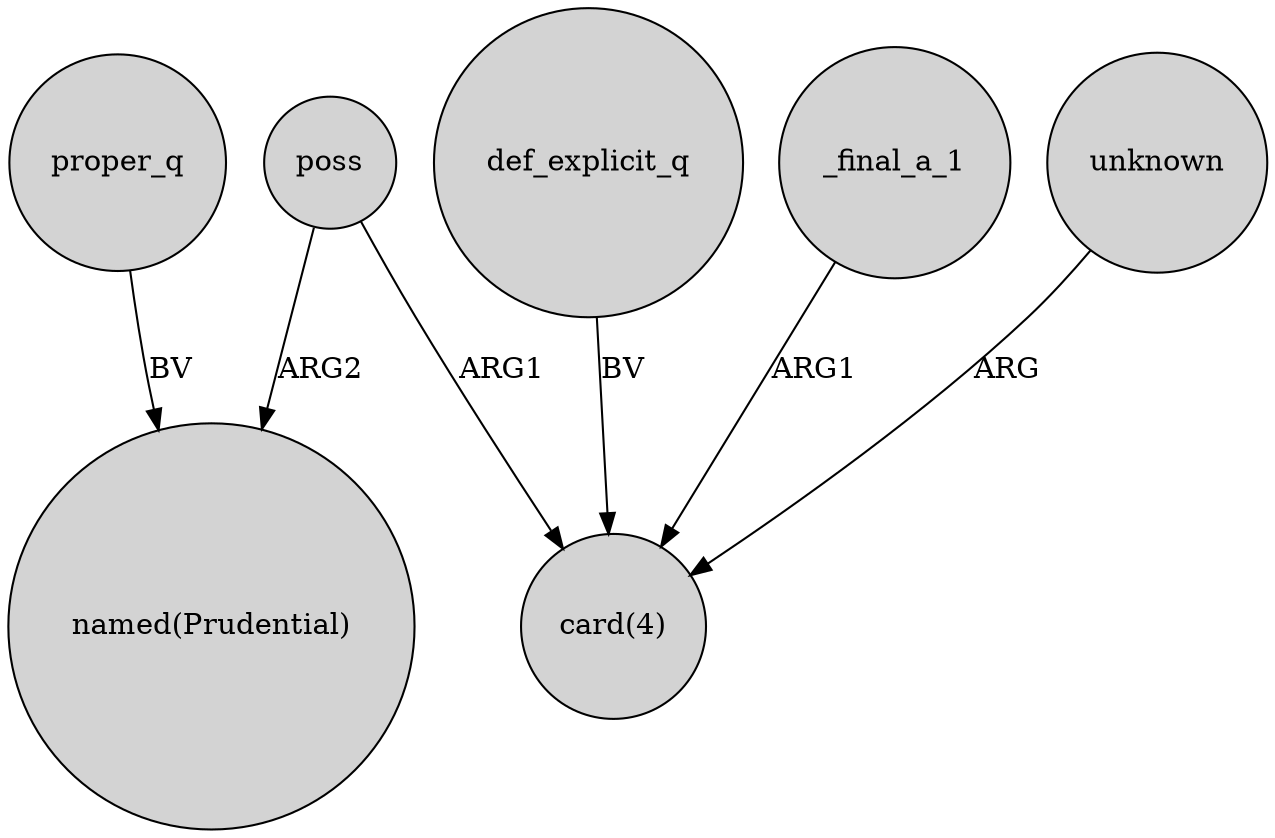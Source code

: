 digraph {
	node [shape=circle style=filled]
	poss -> "named(Prudential)" [label=ARG2]
	unknown -> "card(4)" [label=ARG]
	proper_q -> "named(Prudential)" [label=BV]
	def_explicit_q -> "card(4)" [label=BV]
	_final_a_1 -> "card(4)" [label=ARG1]
	poss -> "card(4)" [label=ARG1]
}
